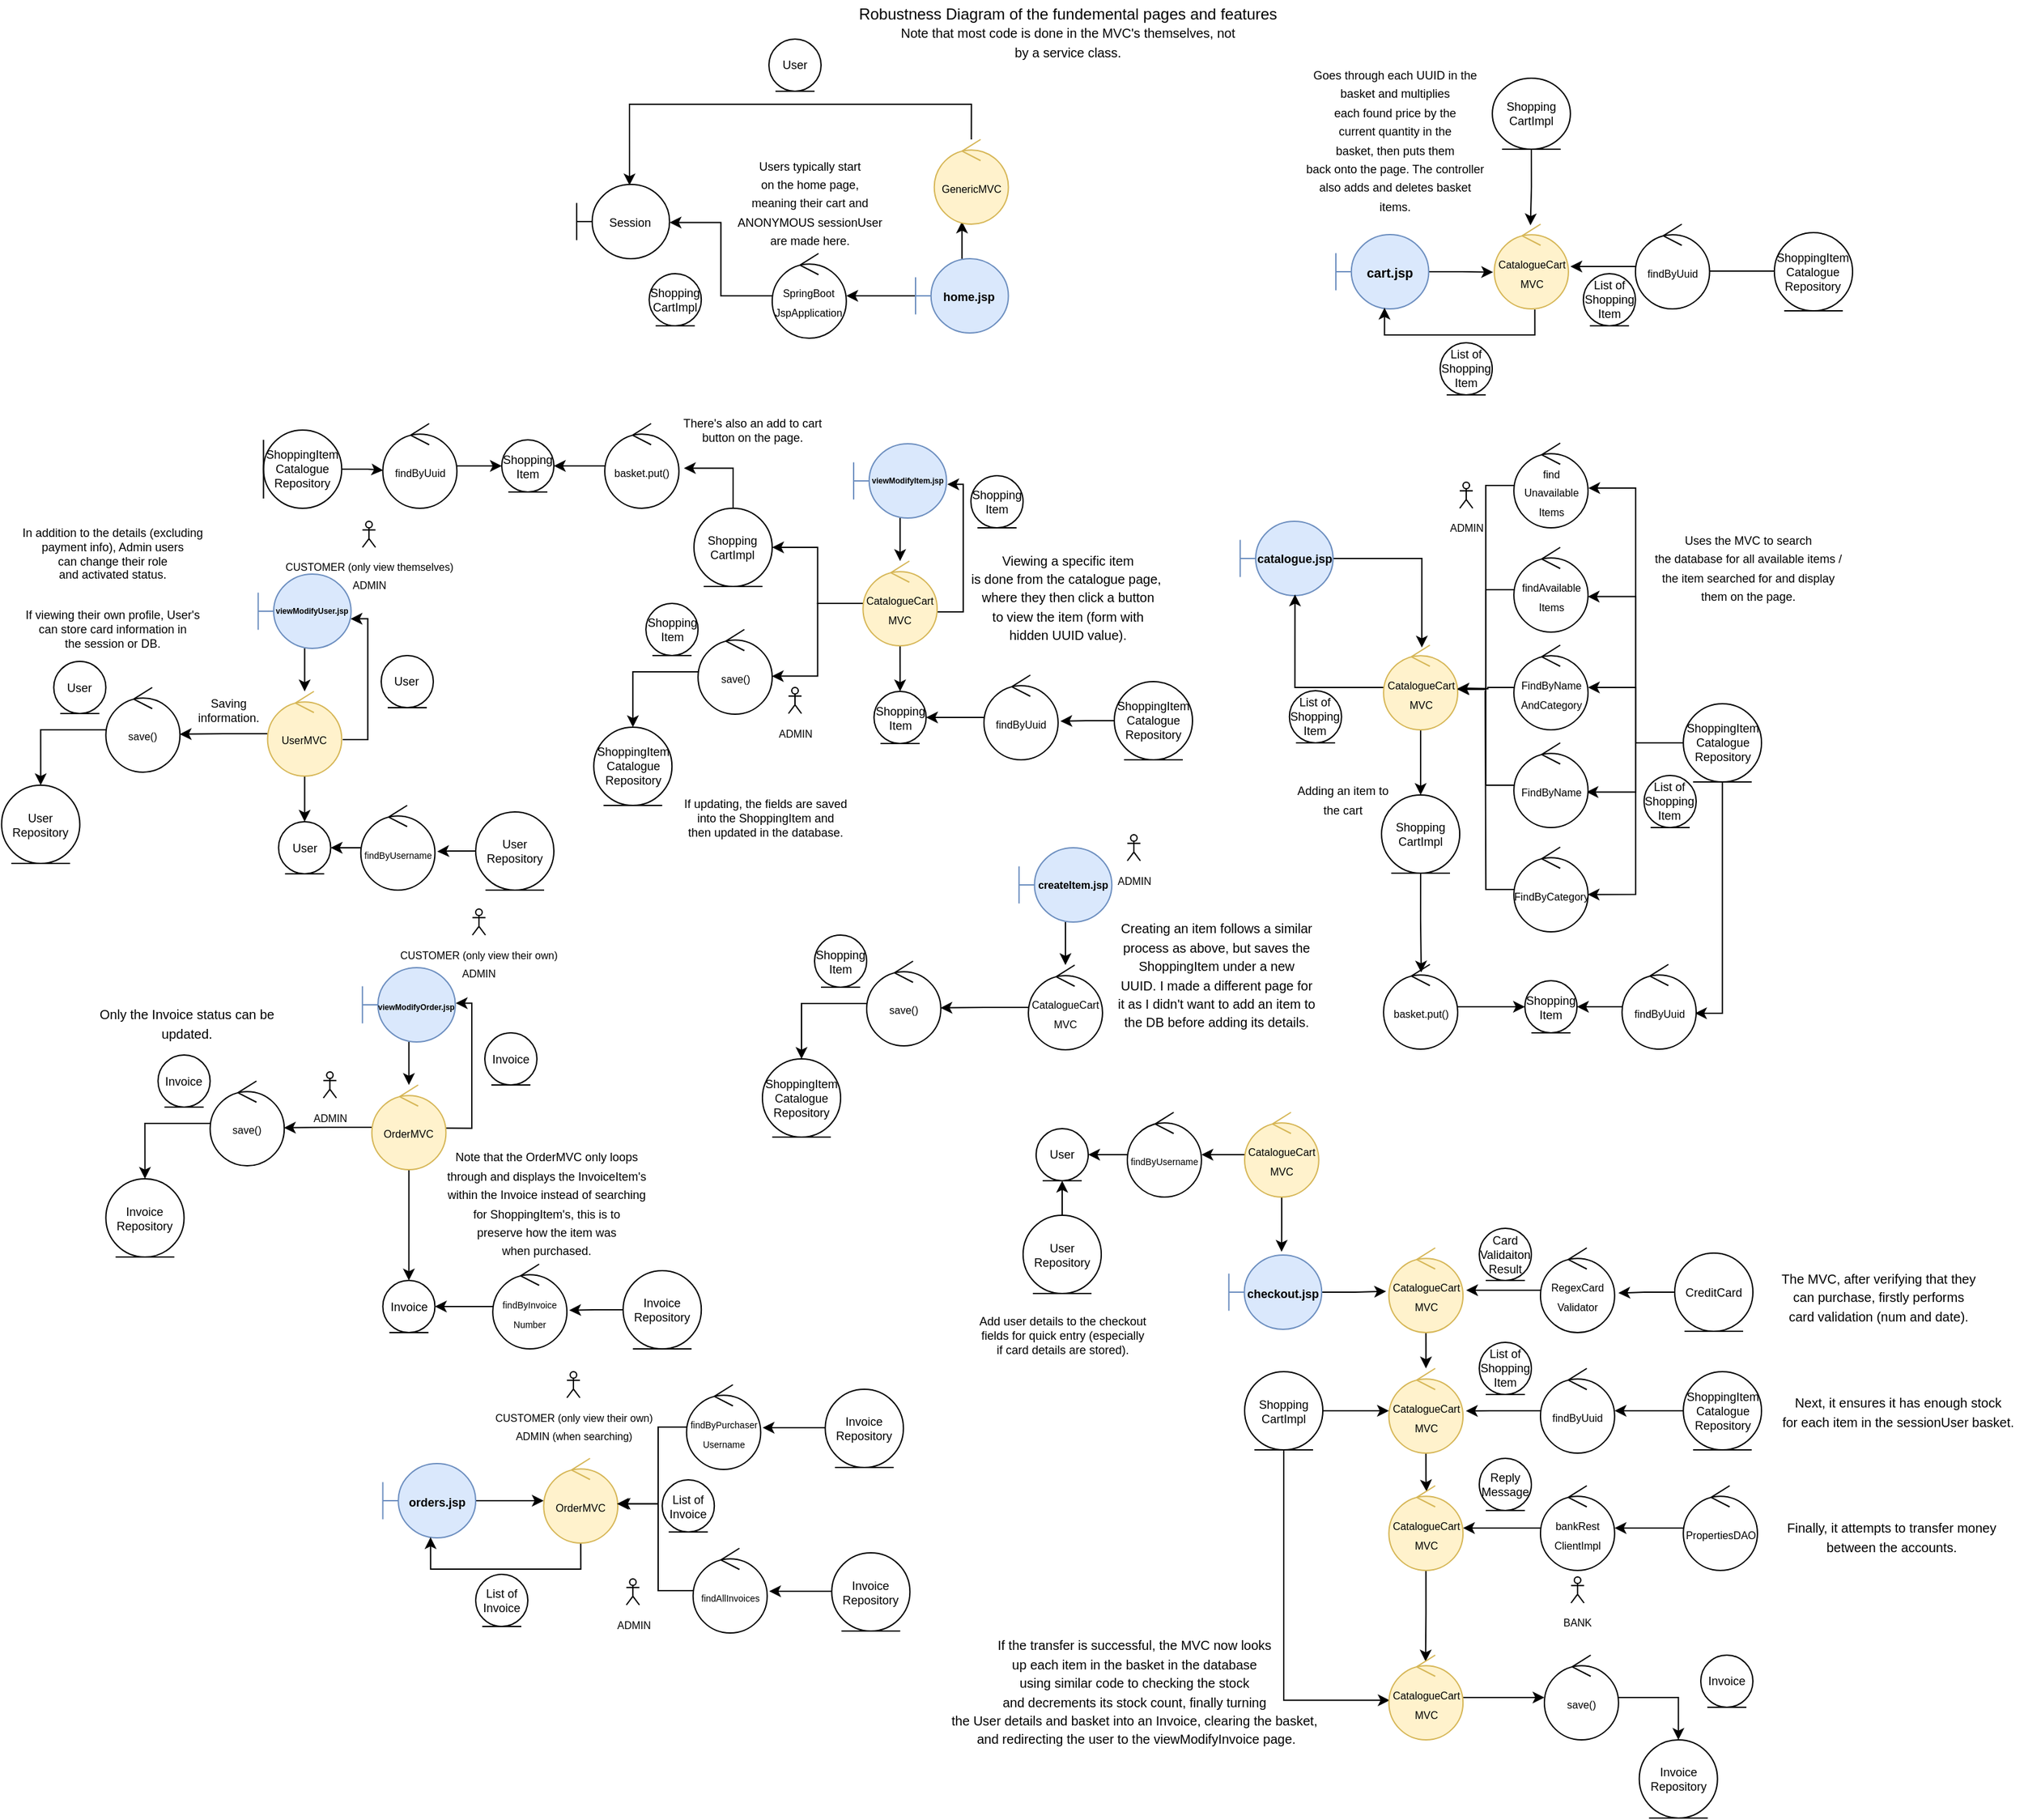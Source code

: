 <mxfile version="15.4.0" type="device"><diagram id="Iy7u1gVQHLCY5UkchlEy" name="Page-1"><mxGraphModel dx="1692" dy="506" grid="1" gridSize="10" guides="1" tooltips="1" connect="1" arrows="1" fold="1" page="1" pageScale="1" pageWidth="827" pageHeight="1169" math="0" shadow="0"><root><mxCell id="0"/><mxCell id="1" parent="0"/><mxCell id="i6DFHDkoEIplllMA1joL-17" style="edgeStyle=orthogonalEdgeStyle;rounded=0;orthogonalLoop=1;jettySize=auto;html=1;" edge="1" parent="1" source="i6DFHDkoEIplllMA1joL-1" target="i6DFHDkoEIplllMA1joL-2"><mxGeometry relative="1" as="geometry"/></mxCell><mxCell id="i6DFHDkoEIplllMA1joL-250" style="edgeStyle=orthogonalEdgeStyle;rounded=0;orthogonalLoop=1;jettySize=auto;html=1;entryX=0.374;entryY=0.969;entryDx=0;entryDy=0;entryPerimeter=0;endArrow=classic;endFill=1;" edge="1" parent="1" source="i6DFHDkoEIplllMA1joL-1" target="i6DFHDkoEIplllMA1joL-248"><mxGeometry relative="1" as="geometry"/></mxCell><mxCell id="i6DFHDkoEIplllMA1joL-1" value="&lt;font style=&quot;font-size: 9px&quot;&gt;home.jsp&lt;/font&gt;" style="shape=umlBoundary;whiteSpace=wrap;html=1;fillColor=#dae8fc;strokeColor=#6c8ebf;fontStyle=1" vertex="1" parent="1"><mxGeometry x="-122.51" y="208.5" width="71.25" height="57" as="geometry"/></mxCell><mxCell id="i6DFHDkoEIplllMA1joL-21" style="edgeStyle=orthogonalEdgeStyle;rounded=0;orthogonalLoop=1;jettySize=auto;html=1;entryX=1.001;entryY=0.513;entryDx=0;entryDy=0;entryPerimeter=0;" edge="1" parent="1" source="i6DFHDkoEIplllMA1joL-2" target="i6DFHDkoEIplllMA1joL-15"><mxGeometry relative="1" as="geometry"/></mxCell><mxCell id="i6DFHDkoEIplllMA1joL-2" value="&lt;font style=&quot;font-size: 8px&quot;&gt;SpringBoot&lt;br&gt;JspApplication&lt;br&gt;&lt;/font&gt;" style="ellipse;shape=umlControl;whiteSpace=wrap;html=1;" vertex="1" parent="1"><mxGeometry x="-232.51" y="204.5" width="56.88" height="65" as="geometry"/></mxCell><mxCell id="i6DFHDkoEIplllMA1joL-45" style="edgeStyle=orthogonalEdgeStyle;rounded=0;orthogonalLoop=1;jettySize=auto;html=1;entryX=0.996;entryY=0.581;entryDx=0;entryDy=0;entryPerimeter=0;endArrow=classic;endFill=1;" edge="1" parent="1" source="i6DFHDkoEIplllMA1joL-3" target="i6DFHDkoEIplllMA1joL-27"><mxGeometry relative="1" as="geometry"/></mxCell><mxCell id="i6DFHDkoEIplllMA1joL-46" style="edgeStyle=orthogonalEdgeStyle;rounded=0;orthogonalLoop=1;jettySize=auto;html=1;endArrow=classic;endFill=1;" edge="1" parent="1" source="i6DFHDkoEIplllMA1joL-3" target="i6DFHDkoEIplllMA1joL-33"><mxGeometry relative="1" as="geometry"/></mxCell><mxCell id="i6DFHDkoEIplllMA1joL-47" style="edgeStyle=orthogonalEdgeStyle;rounded=0;orthogonalLoop=1;jettySize=auto;html=1;entryX=0.98;entryY=0.58;entryDx=0;entryDy=0;entryPerimeter=0;endArrow=classic;endFill=1;" edge="1" parent="1" source="i6DFHDkoEIplllMA1joL-3" target="i6DFHDkoEIplllMA1joL-34"><mxGeometry relative="1" as="geometry"/></mxCell><mxCell id="i6DFHDkoEIplllMA1joL-48" style="edgeStyle=orthogonalEdgeStyle;rounded=0;orthogonalLoop=1;jettySize=auto;html=1;entryX=0.996;entryY=0.559;entryDx=0;entryDy=0;entryPerimeter=0;endArrow=classic;endFill=1;" edge="1" parent="1" source="i6DFHDkoEIplllMA1joL-3" target="i6DFHDkoEIplllMA1joL-35"><mxGeometry relative="1" as="geometry"/></mxCell><mxCell id="i6DFHDkoEIplllMA1joL-50" style="edgeStyle=orthogonalEdgeStyle;rounded=0;orthogonalLoop=1;jettySize=auto;html=1;entryX=0.985;entryY=0.577;entryDx=0;entryDy=0;entryPerimeter=0;endArrow=classic;endFill=1;" edge="1" parent="1" source="i6DFHDkoEIplllMA1joL-3" target="i6DFHDkoEIplllMA1joL-49"><mxGeometry relative="1" as="geometry"/></mxCell><mxCell id="i6DFHDkoEIplllMA1joL-67" style="edgeStyle=orthogonalEdgeStyle;rounded=0;orthogonalLoop=1;jettySize=auto;html=1;entryX=1.004;entryY=0.531;entryDx=0;entryDy=0;entryPerimeter=0;endArrow=classic;endFill=1;" edge="1" parent="1" source="i6DFHDkoEIplllMA1joL-3" target="i6DFHDkoEIplllMA1joL-65"><mxGeometry relative="1" as="geometry"/></mxCell><mxCell id="i6DFHDkoEIplllMA1joL-3" value="ShoppingItem&lt;br&gt;Catalogue&lt;br&gt;Repository" style="ellipse;shape=umlEntity;whiteSpace=wrap;html=1;fontSize=9;" vertex="1" parent="1"><mxGeometry x="466.6" y="550" width="60" height="60" as="geometry"/></mxCell><mxCell id="i6DFHDkoEIplllMA1joL-5" value="&lt;font style=&quot;font-size: 8px&quot;&gt;ADMIN&lt;/font&gt;" style="shape=umlActor;verticalLabelPosition=bottom;verticalAlign=top;html=1;outlineConnect=0;" vertex="1" parent="1"><mxGeometry x="295.04" y="380" width="10" height="20" as="geometry"/></mxCell><mxCell id="i6DFHDkoEIplllMA1joL-25" style="edgeStyle=orthogonalEdgeStyle;rounded=0;orthogonalLoop=1;jettySize=auto;html=1;entryX=0.516;entryY=0.028;entryDx=0;entryDy=0;entryPerimeter=0;" edge="1" parent="1" source="i6DFHDkoEIplllMA1joL-6" target="i6DFHDkoEIplllMA1joL-24"><mxGeometry relative="1" as="geometry"/></mxCell><mxCell id="i6DFHDkoEIplllMA1joL-6" value="&lt;font style=&quot;font-size: 9px;&quot;&gt;catalogue.jsp&lt;/font&gt;" style="shape=umlBoundary;whiteSpace=wrap;html=1;fillColor=#dae8fc;strokeColor=#6c8ebf;fontStyle=1;fontSize=9;" vertex="1" parent="1"><mxGeometry x="126.6" y="410" width="71.25" height="57" as="geometry"/></mxCell><mxCell id="i6DFHDkoEIplllMA1joL-112" style="edgeStyle=orthogonalEdgeStyle;rounded=0;orthogonalLoop=1;jettySize=auto;html=1;entryX=-0.016;entryY=0.567;entryDx=0;entryDy=0;entryPerimeter=0;endArrow=classic;endFill=1;" edge="1" parent="1" source="i6DFHDkoEIplllMA1joL-8" target="i6DFHDkoEIplllMA1joL-109"><mxGeometry relative="1" as="geometry"/></mxCell><mxCell id="i6DFHDkoEIplllMA1joL-8" value="&lt;font size=&quot;1&quot;&gt;cart.jsp&lt;/font&gt;" style="shape=umlBoundary;whiteSpace=wrap;html=1;fillColor=#dae8fc;strokeColor=#6c8ebf;fontStyle=1" vertex="1" parent="1"><mxGeometry x="200" y="190" width="71.25" height="57" as="geometry"/></mxCell><mxCell id="i6DFHDkoEIplllMA1joL-255" style="edgeStyle=orthogonalEdgeStyle;rounded=0;orthogonalLoop=1;jettySize=auto;html=1;entryX=-0.038;entryY=0.513;entryDx=0;entryDy=0;entryPerimeter=0;endArrow=classic;endFill=1;" edge="1" parent="1" source="i6DFHDkoEIplllMA1joL-9" target="i6DFHDkoEIplllMA1joL-254"><mxGeometry relative="1" as="geometry"/></mxCell><mxCell id="i6DFHDkoEIplllMA1joL-9" value="&lt;font style=&quot;font-size: 9px&quot;&gt;checkout.jsp&lt;/font&gt;" style="shape=umlBoundary;whiteSpace=wrap;html=1;fillColor=#dae8fc;strokeColor=#6c8ebf;fontStyle=1" vertex="1" parent="1"><mxGeometry x="117.88" y="973" width="71.25" height="57" as="geometry"/></mxCell><mxCell id="i6DFHDkoEIplllMA1joL-331" style="edgeStyle=orthogonalEdgeStyle;rounded=0;orthogonalLoop=1;jettySize=auto;html=1;endArrow=classic;endFill=1;" edge="1" parent="1" source="i6DFHDkoEIplllMA1joL-14" target="i6DFHDkoEIplllMA1joL-324"><mxGeometry relative="1" as="geometry"/></mxCell><mxCell id="i6DFHDkoEIplllMA1joL-14" value="&lt;font style=&quot;font-size: 9px&quot;&gt;orders.jsp&lt;/font&gt;" style="shape=umlBoundary;whiteSpace=wrap;html=1;fillColor=#dae8fc;strokeColor=#6c8ebf;fontStyle=1" vertex="1" parent="1"><mxGeometry x="-531.26" y="1133" width="71.25" height="57" as="geometry"/></mxCell><mxCell id="i6DFHDkoEIplllMA1joL-15" value="&lt;font style=&quot;font-size: 9px&quot;&gt;Session&lt;/font&gt;" style="shape=umlBoundary;whiteSpace=wrap;html=1;" vertex="1" parent="1"><mxGeometry x="-382.51" y="151.5" width="71.25" height="57" as="geometry"/></mxCell><mxCell id="i6DFHDkoEIplllMA1joL-20" value="&lt;font style=&quot;font-size: 9px&quot;&gt;Users typically start&lt;br&gt;on the home page,&lt;br&gt;meaning their cart and&lt;br&gt;ANONYMOUS sessionUser&lt;br&gt;are made here.&lt;br&gt;&lt;/font&gt;" style="text;html=1;align=center;verticalAlign=middle;resizable=0;points=[];autosize=1;strokeColor=none;fillColor=none;" vertex="1" parent="1"><mxGeometry x="-269.07" y="124.5" width="130" height="80" as="geometry"/></mxCell><mxCell id="i6DFHDkoEIplllMA1joL-60" style="edgeStyle=orthogonalEdgeStyle;rounded=0;orthogonalLoop=1;jettySize=auto;html=1;entryX=0.5;entryY=0;entryDx=0;entryDy=0;endArrow=classic;endFill=1;" edge="1" parent="1" source="i6DFHDkoEIplllMA1joL-24" target="i6DFHDkoEIplllMA1joL-59"><mxGeometry relative="1" as="geometry"/></mxCell><mxCell id="i6DFHDkoEIplllMA1joL-358" style="edgeStyle=orthogonalEdgeStyle;rounded=0;orthogonalLoop=1;jettySize=auto;html=1;entryX=0.59;entryY=0.985;entryDx=0;entryDy=0;entryPerimeter=0;fontSize=8;endArrow=classic;endFill=1;" edge="1" parent="1" source="i6DFHDkoEIplllMA1joL-24" target="i6DFHDkoEIplllMA1joL-6"><mxGeometry relative="1" as="geometry"/></mxCell><mxCell id="i6DFHDkoEIplllMA1joL-24" value="&lt;font style=&quot;font-size: 8px&quot;&gt;CatalogueCart&lt;br&gt;MVC&lt;br&gt;&lt;/font&gt;" style="ellipse;shape=umlControl;whiteSpace=wrap;html=1;fillColor=#fff2cc;strokeColor=#d6b656;" vertex="1" parent="1"><mxGeometry x="236.6" y="505" width="56.88" height="65" as="geometry"/></mxCell><mxCell id="i6DFHDkoEIplllMA1joL-40" style="edgeStyle=orthogonalEdgeStyle;rounded=0;orthogonalLoop=1;jettySize=auto;html=1;entryX=0.997;entryY=0.513;entryDx=0;entryDy=0;entryPerimeter=0;" edge="1" parent="1" source="i6DFHDkoEIplllMA1joL-27" target="i6DFHDkoEIplllMA1joL-24"><mxGeometry relative="1" as="geometry"><mxPoint x="296.6" y="520" as="targetPoint"/></mxGeometry></mxCell><mxCell id="i6DFHDkoEIplllMA1joL-27" value="&lt;font style=&quot;font-size: 8px&quot;&gt;findAvailable&lt;br&gt;Items&lt;br&gt;&lt;/font&gt;" style="ellipse;shape=umlControl;whiteSpace=wrap;html=1;" vertex="1" parent="1"><mxGeometry x="336.6" y="430" width="56.88" height="65" as="geometry"/></mxCell><mxCell id="i6DFHDkoEIplllMA1joL-32" value="&lt;font style=&quot;font-size: 9px&quot;&gt;Uses the MVC to search&lt;br&gt;the database for all available items /&lt;br&gt;the item searched for and display&lt;br&gt;them on the page.&lt;/font&gt;" style="text;html=1;align=center;verticalAlign=middle;resizable=0;points=[];autosize=1;strokeColor=none;fillColor=none;" vertex="1" parent="1"><mxGeometry x="436.48" y="410" width="160" height="70" as="geometry"/></mxCell><mxCell id="i6DFHDkoEIplllMA1joL-41" style="edgeStyle=orthogonalEdgeStyle;rounded=0;orthogonalLoop=1;jettySize=auto;html=1;endArrow=none;endFill=0;" edge="1" parent="1" source="i6DFHDkoEIplllMA1joL-33"><mxGeometry relative="1" as="geometry"><mxPoint x="296.6" y="538" as="targetPoint"/></mxGeometry></mxCell><mxCell id="i6DFHDkoEIplllMA1joL-33" value="&lt;font style=&quot;font-size: 8px&quot;&gt;FindByName&lt;br&gt;AndCategory&lt;br&gt;&lt;/font&gt;" style="ellipse;shape=umlControl;whiteSpace=wrap;html=1;" vertex="1" parent="1"><mxGeometry x="336.6" y="505" width="56.88" height="65" as="geometry"/></mxCell><mxCell id="i6DFHDkoEIplllMA1joL-42" style="edgeStyle=orthogonalEdgeStyle;rounded=0;orthogonalLoop=1;jettySize=auto;html=1;entryX=1.003;entryY=0.522;entryDx=0;entryDy=0;entryPerimeter=0;endArrow=none;endFill=0;" edge="1" parent="1" source="i6DFHDkoEIplllMA1joL-34" target="i6DFHDkoEIplllMA1joL-24"><mxGeometry relative="1" as="geometry"/></mxCell><mxCell id="i6DFHDkoEIplllMA1joL-34" value="&lt;font style=&quot;font-size: 8px&quot;&gt;FindByName&lt;br&gt;&lt;/font&gt;" style="ellipse;shape=umlControl;whiteSpace=wrap;html=1;" vertex="1" parent="1"><mxGeometry x="336.6" y="580" width="56.88" height="65" as="geometry"/></mxCell><mxCell id="i6DFHDkoEIplllMA1joL-43" style="edgeStyle=orthogonalEdgeStyle;rounded=0;orthogonalLoop=1;jettySize=auto;html=1;endArrow=none;endFill=0;" edge="1" parent="1" source="i6DFHDkoEIplllMA1joL-35"><mxGeometry relative="1" as="geometry"><mxPoint x="314.6" y="540" as="targetPoint"/></mxGeometry></mxCell><mxCell id="i6DFHDkoEIplllMA1joL-35" value="&lt;font style=&quot;font-size: 8px&quot;&gt;FindByCategory&lt;br&gt;&lt;/font&gt;" style="ellipse;shape=umlControl;whiteSpace=wrap;html=1;" vertex="1" parent="1"><mxGeometry x="336.6" y="660" width="56.88" height="65" as="geometry"/></mxCell><mxCell id="i6DFHDkoEIplllMA1joL-44" value="List of&lt;br&gt;Shopping&lt;br&gt;Item" style="ellipse;shape=umlEntity;whiteSpace=wrap;html=1;fontSize=9;" vertex="1" parent="1"><mxGeometry x="436.48" y="605" width="40" height="40" as="geometry"/></mxCell><mxCell id="i6DFHDkoEIplllMA1joL-58" style="edgeStyle=orthogonalEdgeStyle;rounded=0;orthogonalLoop=1;jettySize=auto;html=1;entryX=1;entryY=0.5;entryDx=0;entryDy=0;endArrow=classic;endFill=1;" edge="1" parent="1" source="i6DFHDkoEIplllMA1joL-49" target="i6DFHDkoEIplllMA1joL-56"><mxGeometry relative="1" as="geometry"/></mxCell><mxCell id="i6DFHDkoEIplllMA1joL-49" value="&lt;font style=&quot;font-size: 8px&quot;&gt;findByUuid&lt;br&gt;&lt;/font&gt;" style="ellipse;shape=umlControl;whiteSpace=wrap;html=1;" vertex="1" parent="1"><mxGeometry x="419.6" y="750" width="56.88" height="65" as="geometry"/></mxCell><mxCell id="i6DFHDkoEIplllMA1joL-71" style="edgeStyle=orthogonalEdgeStyle;rounded=0;orthogonalLoop=1;jettySize=auto;html=1;endArrow=classic;endFill=1;" edge="1" parent="1" source="i6DFHDkoEIplllMA1joL-51" target="i6DFHDkoEIplllMA1joL-70"><mxGeometry relative="1" as="geometry"><mxPoint x="-135.37" y="440.5" as="targetPoint"/></mxGeometry></mxCell><mxCell id="i6DFHDkoEIplllMA1joL-51" value="&lt;font style=&quot;font-size: 6px;&quot;&gt;viewModifyItem.jsp&lt;/font&gt;" style="shape=umlBoundary;whiteSpace=wrap;html=1;fillColor=#dae8fc;strokeColor=#6c8ebf;fontStyle=1;fontSize=6;" vertex="1" parent="1"><mxGeometry x="-170" y="350.5" width="71.25" height="57" as="geometry"/></mxCell><mxCell id="i6DFHDkoEIplllMA1joL-54" value="&lt;font style=&quot;font-size: 10px&quot;&gt;Viewing a specific item&lt;br&gt;is done from the&amp;nbsp;catalogue page,&amp;nbsp;&lt;br&gt;where they then click a button&lt;br&gt;to view the item (form with&lt;br&gt;hidden UUID value).&lt;br&gt;&lt;/font&gt;" style="text;html=1;align=center;verticalAlign=middle;resizable=0;points=[];autosize=1;strokeColor=none;fillColor=none;" vertex="1" parent="1"><mxGeometry x="-85.63" y="427.5" width="160" height="80" as="geometry"/></mxCell><mxCell id="i6DFHDkoEIplllMA1joL-56" value="Shopping&lt;br&gt;Item" style="ellipse;shape=umlEntity;whiteSpace=wrap;html=1;fontSize=9;" vertex="1" parent="1"><mxGeometry x="345.04" y="762.5" width="40" height="40" as="geometry"/></mxCell><mxCell id="i6DFHDkoEIplllMA1joL-61" style="edgeStyle=orthogonalEdgeStyle;rounded=0;orthogonalLoop=1;jettySize=auto;html=1;entryX=0.508;entryY=0.095;entryDx=0;entryDy=0;endArrow=classic;endFill=1;exitX=0.5;exitY=1;exitDx=0;exitDy=0;entryPerimeter=0;" edge="1" parent="1" source="i6DFHDkoEIplllMA1joL-59" target="i6DFHDkoEIplllMA1joL-62"><mxGeometry relative="1" as="geometry"/></mxCell><mxCell id="i6DFHDkoEIplllMA1joL-59" value="Shopping&lt;br&gt;CartImpl" style="ellipse;shape=umlEntity;whiteSpace=wrap;html=1;fontSize=9;" vertex="1" parent="1"><mxGeometry x="235.04" y="620" width="60" height="60" as="geometry"/></mxCell><mxCell id="i6DFHDkoEIplllMA1joL-63" style="edgeStyle=orthogonalEdgeStyle;rounded=0;orthogonalLoop=1;jettySize=auto;html=1;entryX=0;entryY=0.5;entryDx=0;entryDy=0;endArrow=classic;endFill=1;" edge="1" parent="1" source="i6DFHDkoEIplllMA1joL-62" target="i6DFHDkoEIplllMA1joL-56"><mxGeometry relative="1" as="geometry"/></mxCell><mxCell id="i6DFHDkoEIplllMA1joL-62" value="&lt;font style=&quot;font-size: 8px&quot;&gt;basket.put()&lt;br&gt;&lt;/font&gt;" style="ellipse;shape=umlControl;whiteSpace=wrap;html=1;" vertex="1" parent="1"><mxGeometry x="236.6" y="750" width="56.88" height="65" as="geometry"/></mxCell><mxCell id="i6DFHDkoEIplllMA1joL-66" style="edgeStyle=orthogonalEdgeStyle;rounded=0;orthogonalLoop=1;jettySize=auto;html=1;entryX=0.994;entryY=0.522;entryDx=0;entryDy=0;entryPerimeter=0;endArrow=classic;endFill=1;" edge="1" parent="1" source="i6DFHDkoEIplllMA1joL-65" target="i6DFHDkoEIplllMA1joL-24"><mxGeometry relative="1" as="geometry"/></mxCell><mxCell id="i6DFHDkoEIplllMA1joL-65" value="&lt;font style=&quot;font-size: 8px&quot;&gt;find&lt;br&gt;Unavailable&lt;br&gt;Items&lt;br&gt;&lt;/font&gt;" style="ellipse;shape=umlControl;whiteSpace=wrap;html=1;" vertex="1" parent="1"><mxGeometry x="336.6" y="350" width="56.88" height="65" as="geometry"/></mxCell><mxCell id="i6DFHDkoEIplllMA1joL-75" style="edgeStyle=orthogonalEdgeStyle;rounded=0;orthogonalLoop=1;jettySize=auto;html=1;endArrow=classic;endFill=1;" edge="1" parent="1" source="i6DFHDkoEIplllMA1joL-70" target="i6DFHDkoEIplllMA1joL-73"><mxGeometry relative="1" as="geometry"/></mxCell><mxCell id="i6DFHDkoEIplllMA1joL-87" style="edgeStyle=orthogonalEdgeStyle;rounded=0;orthogonalLoop=1;jettySize=auto;html=1;endArrow=classic;endFill=1;entryX=0.996;entryY=0.551;entryDx=0;entryDy=0;entryPerimeter=0;" edge="1" parent="1" source="i6DFHDkoEIplllMA1joL-70" target="i6DFHDkoEIplllMA1joL-89"><mxGeometry relative="1" as="geometry"><mxPoint x="-240" y="473" as="targetPoint"/></mxGeometry></mxCell><mxCell id="i6DFHDkoEIplllMA1joL-223" style="edgeStyle=orthogonalEdgeStyle;rounded=0;orthogonalLoop=1;jettySize=auto;html=1;entryX=1;entryY=0.5;entryDx=0;entryDy=0;endArrow=classic;endFill=1;" edge="1" parent="1" source="i6DFHDkoEIplllMA1joL-70" target="i6DFHDkoEIplllMA1joL-214"><mxGeometry relative="1" as="geometry"/></mxCell><mxCell id="i6DFHDkoEIplllMA1joL-370" style="edgeStyle=orthogonalEdgeStyle;rounded=0;orthogonalLoop=1;jettySize=auto;html=1;entryX=1.009;entryY=0.545;entryDx=0;entryDy=0;entryPerimeter=0;fontSize=9;endArrow=classic;endFill=1;exitX=0.99;exitY=0.6;exitDx=0;exitDy=0;exitPerimeter=0;" edge="1" parent="1" source="i6DFHDkoEIplllMA1joL-70" target="i6DFHDkoEIplllMA1joL-51"><mxGeometry relative="1" as="geometry"/></mxCell><mxCell id="i6DFHDkoEIplllMA1joL-70" value="&lt;font style=&quot;font-size: 8px&quot;&gt;CatalogueCart&lt;br&gt;MVC&lt;br&gt;&lt;/font&gt;" style="ellipse;shape=umlControl;whiteSpace=wrap;html=1;fillColor=#fff2cc;strokeColor=#d6b656;" vertex="1" parent="1"><mxGeometry x="-162.81" y="440.5" width="56.88" height="65" as="geometry"/></mxCell><mxCell id="i6DFHDkoEIplllMA1joL-76" style="edgeStyle=orthogonalEdgeStyle;rounded=0;orthogonalLoop=1;jettySize=auto;html=1;entryX=1;entryY=0.5;entryDx=0;entryDy=0;endArrow=classic;endFill=1;" edge="1" parent="1" source="i6DFHDkoEIplllMA1joL-72" target="i6DFHDkoEIplllMA1joL-73"><mxGeometry relative="1" as="geometry"/></mxCell><mxCell id="i6DFHDkoEIplllMA1joL-72" value="&lt;font style=&quot;font-size: 8px&quot;&gt;findByUuid&lt;br&gt;&lt;/font&gt;" style="ellipse;shape=umlControl;whiteSpace=wrap;html=1;" vertex="1" parent="1"><mxGeometry x="-70" y="528" width="56.88" height="65" as="geometry"/></mxCell><mxCell id="i6DFHDkoEIplllMA1joL-73" value="Shopping&lt;br&gt;Item" style="ellipse;shape=umlEntity;whiteSpace=wrap;html=1;fontSize=9;" vertex="1" parent="1"><mxGeometry x="-154.38" y="540.5" width="40" height="40" as="geometry"/></mxCell><mxCell id="i6DFHDkoEIplllMA1joL-77" style="edgeStyle=orthogonalEdgeStyle;rounded=0;orthogonalLoop=1;jettySize=auto;html=1;entryX=1.031;entryY=0.544;entryDx=0;entryDy=0;entryPerimeter=0;endArrow=classic;endFill=1;" edge="1" parent="1" source="i6DFHDkoEIplllMA1joL-74" target="i6DFHDkoEIplllMA1joL-72"><mxGeometry relative="1" as="geometry"/></mxCell><mxCell id="i6DFHDkoEIplllMA1joL-74" value="ShoppingItem&lt;br&gt;Catalogue&lt;br&gt;Repository" style="ellipse;shape=umlEntity;whiteSpace=wrap;html=1;fontSize=9;" vertex="1" parent="1"><mxGeometry x="30" y="533" width="60" height="60" as="geometry"/></mxCell><mxCell id="i6DFHDkoEIplllMA1joL-88" value="&lt;font style=&quot;font-size: 8px&quot;&gt;ADMIN&lt;/font&gt;" style="shape=umlActor;verticalLabelPosition=bottom;verticalAlign=top;html=1;outlineConnect=0;" vertex="1" parent="1"><mxGeometry x="-220" y="537.5" width="10" height="20" as="geometry"/></mxCell><mxCell id="i6DFHDkoEIplllMA1joL-93" style="edgeStyle=orthogonalEdgeStyle;rounded=0;orthogonalLoop=1;jettySize=auto;html=1;entryX=0.5;entryY=0;entryDx=0;entryDy=0;endArrow=classic;endFill=1;" edge="1" parent="1" source="i6DFHDkoEIplllMA1joL-89" target="i6DFHDkoEIplllMA1joL-92"><mxGeometry relative="1" as="geometry"/></mxCell><mxCell id="i6DFHDkoEIplllMA1joL-89" value="&lt;font style=&quot;font-size: 8px&quot;&gt;save()&lt;br&gt;&lt;/font&gt;" style="ellipse;shape=umlControl;whiteSpace=wrap;html=1;" vertex="1" parent="1"><mxGeometry x="-289.39" y="493" width="56.88" height="65" as="geometry"/></mxCell><mxCell id="i6DFHDkoEIplllMA1joL-90" value="Shopping&lt;br&gt;Item" style="ellipse;shape=umlEntity;whiteSpace=wrap;html=1;fontSize=9;" vertex="1" parent="1"><mxGeometry x="-329.39" y="473" width="40" height="40" as="geometry"/></mxCell><mxCell id="i6DFHDkoEIplllMA1joL-92" value="ShoppingItem&lt;br&gt;Catalogue&lt;br&gt;Repository" style="ellipse;shape=umlEntity;whiteSpace=wrap;html=1;fontSize=9;" vertex="1" parent="1"><mxGeometry x="-369.39" y="568" width="60" height="60" as="geometry"/></mxCell><mxCell id="i6DFHDkoEIplllMA1joL-94" value="&lt;font style=&quot;font-size: 9px;&quot;&gt;If updating, the fields are saved&lt;br style=&quot;font-size: 9px;&quot;&gt;into the ShoppingItem and&lt;br style=&quot;font-size: 9px;&quot;&gt;then updated in the database.&lt;br style=&quot;font-size: 9px;&quot;&gt;&lt;/font&gt;" style="text;html=1;align=center;verticalAlign=middle;resizable=0;points=[];autosize=1;strokeColor=none;fillColor=none;fontSize=9;" vertex="1" parent="1"><mxGeometry x="-307.81" y="617.5" width="140" height="40" as="geometry"/></mxCell><mxCell id="i6DFHDkoEIplllMA1joL-95" style="edgeStyle=orthogonalEdgeStyle;rounded=0;orthogonalLoop=1;jettySize=auto;html=1;endArrow=classic;endFill=1;" edge="1" parent="1" source="i6DFHDkoEIplllMA1joL-96" target="i6DFHDkoEIplllMA1joL-99"><mxGeometry relative="1" as="geometry"><mxPoint x="-8.49" y="750.5" as="targetPoint"/></mxGeometry></mxCell><mxCell id="i6DFHDkoEIplllMA1joL-96" value="&lt;font style=&quot;font-size: 8px;&quot;&gt;createItem.jsp&lt;/font&gt;" style="shape=umlBoundary;whiteSpace=wrap;html=1;fillColor=#dae8fc;strokeColor=#6c8ebf;fontStyle=1;fontSize=8;" vertex="1" parent="1"><mxGeometry x="-43.12" y="660.5" width="71.25" height="57" as="geometry"/></mxCell><mxCell id="i6DFHDkoEIplllMA1joL-98" style="edgeStyle=orthogonalEdgeStyle;rounded=0;orthogonalLoop=1;jettySize=auto;html=1;endArrow=classic;endFill=1;entryX=0.996;entryY=0.551;entryDx=0;entryDy=0;entryPerimeter=0;" edge="1" parent="1" source="i6DFHDkoEIplllMA1joL-99" target="i6DFHDkoEIplllMA1joL-103"><mxGeometry relative="1" as="geometry"><mxPoint x="-113.12" y="783" as="targetPoint"/></mxGeometry></mxCell><mxCell id="i6DFHDkoEIplllMA1joL-99" value="&lt;font style=&quot;font-size: 8px&quot;&gt;CatalogueCart&lt;br&gt;MVC&lt;br&gt;&lt;/font&gt;" style="ellipse;shape=umlControl;whiteSpace=wrap;html=1;" vertex="1" parent="1"><mxGeometry x="-35.93" y="750.5" width="56.88" height="65" as="geometry"/></mxCell><mxCell id="i6DFHDkoEIplllMA1joL-101" value="&lt;font style=&quot;font-size: 8px&quot;&gt;ADMIN&lt;/font&gt;" style="shape=umlActor;verticalLabelPosition=bottom;verticalAlign=top;html=1;outlineConnect=0;" vertex="1" parent="1"><mxGeometry x="40.0" y="650.5" width="10" height="20" as="geometry"/></mxCell><mxCell id="i6DFHDkoEIplllMA1joL-102" style="edgeStyle=orthogonalEdgeStyle;rounded=0;orthogonalLoop=1;jettySize=auto;html=1;entryX=0.5;entryY=0;entryDx=0;entryDy=0;endArrow=classic;endFill=1;" edge="1" parent="1" source="i6DFHDkoEIplllMA1joL-103" target="i6DFHDkoEIplllMA1joL-105"><mxGeometry relative="1" as="geometry"/></mxCell><mxCell id="i6DFHDkoEIplllMA1joL-103" value="&lt;font style=&quot;font-size: 8px&quot;&gt;save()&lt;br&gt;&lt;/font&gt;" style="ellipse;shape=umlControl;whiteSpace=wrap;html=1;" vertex="1" parent="1"><mxGeometry x="-160" y="747.5" width="56.88" height="65" as="geometry"/></mxCell><mxCell id="i6DFHDkoEIplllMA1joL-104" value="Shopping&lt;br&gt;Item" style="ellipse;shape=umlEntity;whiteSpace=wrap;html=1;fontSize=9;" vertex="1" parent="1"><mxGeometry x="-200" y="727.5" width="40" height="40" as="geometry"/></mxCell><mxCell id="i6DFHDkoEIplllMA1joL-105" value="ShoppingItem&lt;br&gt;Catalogue&lt;br&gt;Repository" style="ellipse;shape=umlEntity;whiteSpace=wrap;html=1;fontSize=9;" vertex="1" parent="1"><mxGeometry x="-240" y="822.5" width="60" height="60" as="geometry"/></mxCell><mxCell id="i6DFHDkoEIplllMA1joL-107" value="&lt;font style=&quot;font-size: 10px&quot;&gt;Creating an item follows a similar&lt;br&gt;process as above, but saves the&lt;br&gt;ShoppingItem under a new&lt;br&gt;UUID. I made a different page for&lt;br&gt;it as I didn't want to add an item to&lt;br&gt;the DB before adding its details.&lt;br&gt;&lt;/font&gt;" style="text;html=1;align=center;verticalAlign=middle;resizable=0;points=[];autosize=1;strokeColor=none;fillColor=none;" vertex="1" parent="1"><mxGeometry x="23.13" y="707.5" width="170" height="100" as="geometry"/></mxCell><mxCell id="i6DFHDkoEIplllMA1joL-108" value="Robustness Diagram of the fundemental pages and features&lt;br&gt;&lt;font style=&quot;font-size: 10px&quot;&gt;Note that most code is done in the MVC's themselves, not&lt;br&gt;by a service class.&lt;/font&gt;" style="text;html=1;align=center;verticalAlign=middle;resizable=0;points=[];autosize=1;strokeColor=none;fillColor=none;" vertex="1" parent="1"><mxGeometry x="-175.63" y="10" width="340" height="50" as="geometry"/></mxCell><mxCell id="i6DFHDkoEIplllMA1joL-126" style="edgeStyle=orthogonalEdgeStyle;rounded=0;orthogonalLoop=1;jettySize=auto;html=1;entryX=0.524;entryY=0.985;entryDx=0;entryDy=0;entryPerimeter=0;endArrow=classic;endFill=1;exitX=0.547;exitY=1.008;exitDx=0;exitDy=0;exitPerimeter=0;" edge="1" parent="1" source="i6DFHDkoEIplllMA1joL-109" target="i6DFHDkoEIplllMA1joL-8"><mxGeometry relative="1" as="geometry"/></mxCell><mxCell id="i6DFHDkoEIplllMA1joL-109" value="&lt;font style=&quot;font-size: 8px&quot;&gt;CatalogueCart&lt;br&gt;MVC&lt;br&gt;&lt;/font&gt;" style="ellipse;shape=umlControl;whiteSpace=wrap;html=1;fillColor=#fff2cc;strokeColor=#d6b656;" vertex="1" parent="1"><mxGeometry x="321.56" y="182" width="56.88" height="65" as="geometry"/></mxCell><mxCell id="i6DFHDkoEIplllMA1joL-118" style="edgeStyle=orthogonalEdgeStyle;rounded=0;orthogonalLoop=1;jettySize=auto;html=1;entryX=0.488;entryY=0.013;entryDx=0;entryDy=0;entryPerimeter=0;endArrow=classic;endFill=1;" edge="1" parent="1" source="i6DFHDkoEIplllMA1joL-110" target="i6DFHDkoEIplllMA1joL-109"><mxGeometry relative="1" as="geometry"/></mxCell><mxCell id="i6DFHDkoEIplllMA1joL-110" value="Shopping&lt;br&gt;CartImpl" style="ellipse;shape=umlEntity;whiteSpace=wrap;html=1;fontSize=9;" vertex="1" parent="1"><mxGeometry x="320.06" y="70" width="59.88" height="54.5" as="geometry"/></mxCell><mxCell id="i6DFHDkoEIplllMA1joL-119" value="&lt;font style=&quot;font-size: 9px&quot;&gt;Goes through each UUID in the&lt;br&gt;basket and multiplies&lt;br&gt;each found price by the&lt;br&gt;current quantity in the&lt;br&gt;basket, then puts them&lt;br&gt;back onto the page. The controller&lt;br&gt;also adds and deletes basket&lt;br&gt;items.&lt;br&gt;&lt;/font&gt;" style="text;html=1;align=center;verticalAlign=middle;resizable=0;points=[];autosize=1;strokeColor=none;fillColor=none;" vertex="1" parent="1"><mxGeometry x="170.06" y="52" width="150" height="130" as="geometry"/></mxCell><mxCell id="i6DFHDkoEIplllMA1joL-122" style="edgeStyle=orthogonalEdgeStyle;rounded=0;orthogonalLoop=1;jettySize=auto;html=1;entryX=0.985;entryY=0.577;entryDx=0;entryDy=0;entryPerimeter=0;endArrow=classic;endFill=1;" edge="1" parent="1" source="i6DFHDkoEIplllMA1joL-123"><mxGeometry relative="1" as="geometry"><mxPoint x="469.877" y="218.005" as="targetPoint"/></mxGeometry></mxCell><mxCell id="i6DFHDkoEIplllMA1joL-123" value="ShoppingItem&lt;br&gt;Catalogue&lt;br&gt;Repository" style="ellipse;shape=umlEntity;whiteSpace=wrap;html=1;fontSize=9;" vertex="1" parent="1"><mxGeometry x="536.48" y="188.5" width="60" height="60" as="geometry"/></mxCell><mxCell id="i6DFHDkoEIplllMA1joL-125" style="edgeStyle=orthogonalEdgeStyle;rounded=0;orthogonalLoop=1;jettySize=auto;html=1;entryX=1.027;entryY=0.5;entryDx=0;entryDy=0;entryPerimeter=0;endArrow=classic;endFill=1;" edge="1" parent="1" source="i6DFHDkoEIplllMA1joL-124" target="i6DFHDkoEIplllMA1joL-109"><mxGeometry relative="1" as="geometry"/></mxCell><mxCell id="i6DFHDkoEIplllMA1joL-124" value="&lt;font style=&quot;font-size: 8px&quot;&gt;findByUuid&lt;br&gt;&lt;/font&gt;" style="ellipse;shape=umlControl;whiteSpace=wrap;html=1;" vertex="1" parent="1"><mxGeometry x="429.88" y="182" width="56.88" height="65" as="geometry"/></mxCell><mxCell id="i6DFHDkoEIplllMA1joL-127" value="List of&lt;br&gt;Shopping&lt;br&gt;Item" style="ellipse;shape=umlEntity;whiteSpace=wrap;html=1;fontSize=9;" vertex="1" parent="1"><mxGeometry x="280" y="273" width="40" height="40" as="geometry"/></mxCell><mxCell id="i6DFHDkoEIplllMA1joL-128" value="List of&lt;br&gt;Shopping&lt;br&gt;Item" style="ellipse;shape=umlEntity;whiteSpace=wrap;html=1;fontSize=9;" vertex="1" parent="1"><mxGeometry x="389.88" y="220" width="40" height="40" as="geometry"/></mxCell><mxCell id="i6DFHDkoEIplllMA1joL-165" style="edgeStyle=orthogonalEdgeStyle;rounded=0;orthogonalLoop=1;jettySize=auto;html=1;endArrow=classic;endFill=1;" edge="1" parent="1" source="i6DFHDkoEIplllMA1joL-166" target="i6DFHDkoEIplllMA1joL-170"><mxGeometry relative="1" as="geometry"><mxPoint x="-592.25" y="540.5" as="targetPoint"/></mxGeometry></mxCell><mxCell id="i6DFHDkoEIplllMA1joL-166" value="&lt;font style=&quot;font-size: 6px;&quot;&gt;viewModifyUser.jsp&lt;/font&gt;" style="shape=umlBoundary;whiteSpace=wrap;html=1;fillColor=#dae8fc;strokeColor=#6c8ebf;fontStyle=1;fontSize=6;" vertex="1" parent="1"><mxGeometry x="-626.88" y="450.5" width="71.25" height="57" as="geometry"/></mxCell><mxCell id="i6DFHDkoEIplllMA1joL-168" style="edgeStyle=orthogonalEdgeStyle;rounded=0;orthogonalLoop=1;jettySize=auto;html=1;endArrow=classic;endFill=1;" edge="1" parent="1" source="i6DFHDkoEIplllMA1joL-170" target="i6DFHDkoEIplllMA1joL-173"><mxGeometry relative="1" as="geometry"/></mxCell><mxCell id="i6DFHDkoEIplllMA1joL-169" style="edgeStyle=orthogonalEdgeStyle;rounded=0;orthogonalLoop=1;jettySize=auto;html=1;endArrow=classic;endFill=1;entryX=0.996;entryY=0.551;entryDx=0;entryDy=0;entryPerimeter=0;" edge="1" parent="1" source="i6DFHDkoEIplllMA1joL-170" target="i6DFHDkoEIplllMA1joL-178"><mxGeometry relative="1" as="geometry"><mxPoint x="-696.88" y="573" as="targetPoint"/></mxGeometry></mxCell><mxCell id="i6DFHDkoEIplllMA1joL-361" style="edgeStyle=orthogonalEdgeStyle;rounded=0;orthogonalLoop=1;jettySize=auto;html=1;entryX=0.995;entryY=0.602;entryDx=0;entryDy=0;entryPerimeter=0;fontSize=8;endArrow=classic;endFill=1;exitX=1.014;exitY=0.569;exitDx=0;exitDy=0;exitPerimeter=0;" edge="1" parent="1" source="i6DFHDkoEIplllMA1joL-170" target="i6DFHDkoEIplllMA1joL-166"><mxGeometry relative="1" as="geometry"/></mxCell><mxCell id="i6DFHDkoEIplllMA1joL-170" value="&lt;font style=&quot;font-size: 8px&quot;&gt;UserMVC&lt;br&gt;&lt;/font&gt;" style="ellipse;shape=umlControl;whiteSpace=wrap;html=1;fillColor=#fff2cc;strokeColor=#d6b656;" vertex="1" parent="1"><mxGeometry x="-619.69" y="540.5" width="56.88" height="65" as="geometry"/></mxCell><mxCell id="i6DFHDkoEIplllMA1joL-171" style="edgeStyle=orthogonalEdgeStyle;rounded=0;orthogonalLoop=1;jettySize=auto;html=1;entryX=1;entryY=0.5;entryDx=0;entryDy=0;endArrow=classic;endFill=1;" edge="1" parent="1" source="i6DFHDkoEIplllMA1joL-172" target="i6DFHDkoEIplllMA1joL-173"><mxGeometry relative="1" as="geometry"/></mxCell><mxCell id="i6DFHDkoEIplllMA1joL-172" value="&lt;font&gt;&lt;font style=&quot;font-size: 7px&quot;&gt;findByUsername&lt;/font&gt;&lt;br&gt;&lt;/font&gt;" style="ellipse;shape=umlControl;whiteSpace=wrap;html=1;" vertex="1" parent="1"><mxGeometry x="-548.14" y="628" width="56.88" height="65" as="geometry"/></mxCell><mxCell id="i6DFHDkoEIplllMA1joL-173" value="User" style="ellipse;shape=umlEntity;whiteSpace=wrap;html=1;fontSize=9;" vertex="1" parent="1"><mxGeometry x="-611.26" y="640.5" width="40" height="40" as="geometry"/></mxCell><mxCell id="i6DFHDkoEIplllMA1joL-174" style="edgeStyle=orthogonalEdgeStyle;rounded=0;orthogonalLoop=1;jettySize=auto;html=1;entryX=1.031;entryY=0.544;entryDx=0;entryDy=0;entryPerimeter=0;endArrow=classic;endFill=1;" edge="1" parent="1" source="i6DFHDkoEIplllMA1joL-175" target="i6DFHDkoEIplllMA1joL-172"><mxGeometry relative="1" as="geometry"/></mxCell><mxCell id="i6DFHDkoEIplllMA1joL-175" value="User&lt;br&gt;Repository" style="ellipse;shape=umlEntity;whiteSpace=wrap;html=1;fontSize=9;" vertex="1" parent="1"><mxGeometry x="-460" y="633" width="60" height="60" as="geometry"/></mxCell><mxCell id="i6DFHDkoEIplllMA1joL-177" style="edgeStyle=orthogonalEdgeStyle;rounded=0;orthogonalLoop=1;jettySize=auto;html=1;entryX=0.5;entryY=0;entryDx=0;entryDy=0;endArrow=classic;endFill=1;" edge="1" parent="1" source="i6DFHDkoEIplllMA1joL-178" target="i6DFHDkoEIplllMA1joL-180"><mxGeometry relative="1" as="geometry"/></mxCell><mxCell id="i6DFHDkoEIplllMA1joL-178" value="&lt;font style=&quot;font-size: 8px&quot;&gt;save()&lt;br&gt;&lt;/font&gt;" style="ellipse;shape=umlControl;whiteSpace=wrap;html=1;" vertex="1" parent="1"><mxGeometry x="-743.76" y="537.5" width="56.88" height="65" as="geometry"/></mxCell><mxCell id="i6DFHDkoEIplllMA1joL-179" value="User" style="ellipse;shape=umlEntity;whiteSpace=wrap;html=1;fontSize=9;" vertex="1" parent="1"><mxGeometry x="-783.76" y="517.5" width="40" height="40" as="geometry"/></mxCell><mxCell id="i6DFHDkoEIplllMA1joL-180" value="User&lt;br&gt;Repository" style="ellipse;shape=umlEntity;whiteSpace=wrap;html=1;fontSize=9;" vertex="1" parent="1"><mxGeometry x="-823.76" y="612.5" width="60" height="60" as="geometry"/></mxCell><mxCell id="i6DFHDkoEIplllMA1joL-183" style="edgeStyle=orthogonalEdgeStyle;rounded=0;orthogonalLoop=1;jettySize=auto;html=1;endArrow=classic;endFill=1;" edge="1" parent="1" source="i6DFHDkoEIplllMA1joL-184" target="i6DFHDkoEIplllMA1joL-187"><mxGeometry relative="1" as="geometry"><mxPoint x="-512.25" y="842.5" as="targetPoint"/></mxGeometry></mxCell><mxCell id="i6DFHDkoEIplllMA1joL-184" value="&lt;font style=&quot;font-size: 6px&quot;&gt;&lt;span&gt;viewModifyOrder.jsp&lt;/span&gt;&lt;/font&gt;" style="shape=umlBoundary;whiteSpace=wrap;html=1;fillColor=#dae8fc;strokeColor=#6c8ebf;fontStyle=1" vertex="1" parent="1"><mxGeometry x="-546.88" y="752.5" width="71.25" height="57" as="geometry"/></mxCell><mxCell id="i6DFHDkoEIplllMA1joL-185" style="edgeStyle=orthogonalEdgeStyle;rounded=0;orthogonalLoop=1;jettySize=auto;html=1;endArrow=classic;endFill=1;" edge="1" parent="1" source="i6DFHDkoEIplllMA1joL-187" target="i6DFHDkoEIplllMA1joL-190"><mxGeometry relative="1" as="geometry"/></mxCell><mxCell id="i6DFHDkoEIplllMA1joL-186" style="edgeStyle=orthogonalEdgeStyle;rounded=0;orthogonalLoop=1;jettySize=auto;html=1;endArrow=classic;endFill=1;entryX=0.996;entryY=0.551;entryDx=0;entryDy=0;entryPerimeter=0;" edge="1" parent="1" source="i6DFHDkoEIplllMA1joL-187" target="i6DFHDkoEIplllMA1joL-195"><mxGeometry relative="1" as="geometry"><mxPoint x="-616.88" y="875" as="targetPoint"/></mxGeometry></mxCell><mxCell id="i6DFHDkoEIplllMA1joL-366" style="edgeStyle=orthogonalEdgeStyle;rounded=0;orthogonalLoop=1;jettySize=auto;html=1;entryX=1.005;entryY=0.477;entryDx=0;entryDy=0;entryPerimeter=0;fontSize=9;endArrow=classic;endFill=1;exitX=0.985;exitY=0.51;exitDx=0;exitDy=0;exitPerimeter=0;" edge="1" parent="1" source="i6DFHDkoEIplllMA1joL-187" target="i6DFHDkoEIplllMA1joL-184"><mxGeometry relative="1" as="geometry"><Array as="points"><mxPoint x="-463" y="876"/><mxPoint x="-463" y="780"/></Array></mxGeometry></mxCell><mxCell id="i6DFHDkoEIplllMA1joL-187" value="&lt;font style=&quot;font-size: 8px&quot;&gt;OrderMVC&lt;br&gt;&lt;/font&gt;" style="ellipse;shape=umlControl;whiteSpace=wrap;html=1;fillColor=#fff2cc;strokeColor=#d6b656;" vertex="1" parent="1"><mxGeometry x="-539.69" y="842.5" width="56.88" height="65" as="geometry"/></mxCell><mxCell id="i6DFHDkoEIplllMA1joL-188" style="edgeStyle=orthogonalEdgeStyle;rounded=0;orthogonalLoop=1;jettySize=auto;html=1;entryX=1;entryY=0.5;entryDx=0;entryDy=0;endArrow=classic;endFill=1;" edge="1" parent="1" source="i6DFHDkoEIplllMA1joL-189" target="i6DFHDkoEIplllMA1joL-190"><mxGeometry relative="1" as="geometry"/></mxCell><mxCell id="i6DFHDkoEIplllMA1joL-189" value="&lt;font&gt;&lt;font style=&quot;font-size: 7px&quot;&gt;findByInvoice&lt;br&gt;&lt;/font&gt;&lt;font style=&quot;font-size: 7px&quot;&gt;Number&lt;/font&gt;&lt;br&gt;&lt;/font&gt;" style="ellipse;shape=umlControl;whiteSpace=wrap;html=1;" vertex="1" parent="1"><mxGeometry x="-446.88" y="980" width="56.88" height="65" as="geometry"/></mxCell><mxCell id="i6DFHDkoEIplllMA1joL-190" value="Invoice" style="ellipse;shape=umlEntity;whiteSpace=wrap;html=1;fontSize=9;" vertex="1" parent="1"><mxGeometry x="-531.26" y="992.5" width="40" height="40" as="geometry"/></mxCell><mxCell id="i6DFHDkoEIplllMA1joL-191" style="edgeStyle=orthogonalEdgeStyle;rounded=0;orthogonalLoop=1;jettySize=auto;html=1;entryX=1.031;entryY=0.544;entryDx=0;entryDy=0;entryPerimeter=0;endArrow=classic;endFill=1;" edge="1" parent="1" source="i6DFHDkoEIplllMA1joL-192" target="i6DFHDkoEIplllMA1joL-189"><mxGeometry relative="1" as="geometry"/></mxCell><mxCell id="i6DFHDkoEIplllMA1joL-192" value="Invoice&lt;br&gt;Repository" style="ellipse;shape=umlEntity;whiteSpace=wrap;html=1;fontSize=9;" vertex="1" parent="1"><mxGeometry x="-346.88" y="985" width="60" height="60" as="geometry"/></mxCell><mxCell id="i6DFHDkoEIplllMA1joL-193" value="&lt;font style=&quot;font-size: 8px&quot;&gt;ADMIN&lt;/font&gt;" style="shape=umlActor;verticalLabelPosition=bottom;verticalAlign=top;html=1;outlineConnect=0;" vertex="1" parent="1"><mxGeometry x="-576.88" y="832.5" width="10" height="20" as="geometry"/></mxCell><mxCell id="i6DFHDkoEIplllMA1joL-194" style="edgeStyle=orthogonalEdgeStyle;rounded=0;orthogonalLoop=1;jettySize=auto;html=1;entryX=0.5;entryY=0;entryDx=0;entryDy=0;endArrow=classic;endFill=1;" edge="1" parent="1" source="i6DFHDkoEIplllMA1joL-195" target="i6DFHDkoEIplllMA1joL-197"><mxGeometry relative="1" as="geometry"/></mxCell><mxCell id="i6DFHDkoEIplllMA1joL-195" value="&lt;font style=&quot;font-size: 8px&quot;&gt;save()&lt;br&gt;&lt;/font&gt;" style="ellipse;shape=umlControl;whiteSpace=wrap;html=1;" vertex="1" parent="1"><mxGeometry x="-663.76" y="839.5" width="56.88" height="65" as="geometry"/></mxCell><mxCell id="i6DFHDkoEIplllMA1joL-196" value="Invoice" style="ellipse;shape=umlEntity;whiteSpace=wrap;html=1;fontSize=9;" vertex="1" parent="1"><mxGeometry x="-703.76" y="819.5" width="40" height="40" as="geometry"/></mxCell><mxCell id="i6DFHDkoEIplllMA1joL-197" value="Invoice&lt;br&gt;Repository" style="ellipse;shape=umlEntity;whiteSpace=wrap;html=1;fontSize=9;" vertex="1" parent="1"><mxGeometry x="-743.76" y="914.5" width="60" height="60" as="geometry"/></mxCell><mxCell id="i6DFHDkoEIplllMA1joL-199" value="&lt;span style=&quot;font-size: 8px&quot;&gt;CUSTOMER (only view themselves)&lt;br&gt;ADMIN&lt;br&gt;&lt;/span&gt;" style="shape=umlActor;verticalLabelPosition=bottom;verticalAlign=top;html=1;outlineConnect=0;" vertex="1" parent="1"><mxGeometry x="-546.88" y="410" width="10" height="20" as="geometry"/></mxCell><mxCell id="i6DFHDkoEIplllMA1joL-202" value="&lt;span style=&quot;font-size: 8px&quot;&gt;CUSTOMER (only view their own)&lt;br&gt;ADMIN&lt;br&gt;&lt;/span&gt;" style="shape=umlActor;verticalLabelPosition=bottom;verticalAlign=top;html=1;outlineConnect=0;" vertex="1" parent="1"><mxGeometry x="-462.51" y="707.5" width="10" height="20" as="geometry"/></mxCell><mxCell id="i6DFHDkoEIplllMA1joL-204" value="&lt;font style=&quot;font-size: 10px&quot;&gt;Only the Invoice status can be&lt;br&gt;updated.&lt;br&gt;&lt;/font&gt;" style="text;html=1;align=center;verticalAlign=middle;resizable=0;points=[];autosize=1;strokeColor=none;fillColor=none;" vertex="1" parent="1"><mxGeometry x="-756.88" y="775" width="150" height="40" as="geometry"/></mxCell><mxCell id="i6DFHDkoEIplllMA1joL-205" value="&lt;font style=&quot;font-size: 9px;&quot;&gt;In addition to the details (excluding&lt;br style=&quot;font-size: 9px;&quot;&gt;payment info), Admin users&lt;br style=&quot;font-size: 9px;&quot;&gt;can change their role&lt;br style=&quot;font-size: 9px;&quot;&gt;and activated status.&lt;br style=&quot;font-size: 9px;&quot;&gt;&lt;/font&gt;" style="text;html=1;align=center;verticalAlign=middle;resizable=0;points=[];autosize=1;strokeColor=none;fillColor=none;fontSize=9;" vertex="1" parent="1"><mxGeometry x="-813.76" y="410" width="150" height="50" as="geometry"/></mxCell><mxCell id="i6DFHDkoEIplllMA1joL-207" value="&lt;font style=&quot;font-size: 9px&quot;&gt;Note that the OrderMVC only loops&lt;br&gt;through and displays the InvoiceItem's &lt;br&gt;within the Invoice instead of searching&lt;br&gt;for ShoppingItem's, this is to&lt;br&gt;preserve how the item was&lt;br&gt;when purchased.&lt;br&gt;&lt;/font&gt;" style="text;html=1;align=center;verticalAlign=middle;resizable=0;points=[];autosize=1;strokeColor=none;fillColor=none;" vertex="1" parent="1"><mxGeometry x="-491.26" y="882.5" width="170" height="100" as="geometry"/></mxCell><mxCell id="i6DFHDkoEIplllMA1joL-224" style="edgeStyle=orthogonalEdgeStyle;rounded=0;orthogonalLoop=1;jettySize=auto;html=1;entryX=1.068;entryY=0.526;entryDx=0;entryDy=0;entryPerimeter=0;endArrow=classic;endFill=1;exitX=0.5;exitY=0;exitDx=0;exitDy=0;" edge="1" parent="1" source="i6DFHDkoEIplllMA1joL-214" target="i6DFHDkoEIplllMA1joL-219"><mxGeometry relative="1" as="geometry"/></mxCell><mxCell id="i6DFHDkoEIplllMA1joL-214" value="Shopping&lt;br&gt;CartImpl" style="ellipse;shape=umlEntity;whiteSpace=wrap;html=1;fontSize=9;" vertex="1" parent="1"><mxGeometry x="-292.51" y="400" width="60" height="60" as="geometry"/></mxCell><mxCell id="i6DFHDkoEIplllMA1joL-230" style="edgeStyle=orthogonalEdgeStyle;rounded=0;orthogonalLoop=1;jettySize=auto;html=1;entryX=0;entryY=0.5;entryDx=0;entryDy=0;endArrow=classic;endFill=1;" edge="1" parent="1" source="i6DFHDkoEIplllMA1joL-216" target="i6DFHDkoEIplllMA1joL-217"><mxGeometry relative="1" as="geometry"/></mxCell><mxCell id="i6DFHDkoEIplllMA1joL-216" value="&lt;font style=&quot;font-size: 8px&quot;&gt;findByUuid&lt;br&gt;&lt;/font&gt;" style="ellipse;shape=umlControl;whiteSpace=wrap;html=1;" vertex="1" parent="1"><mxGeometry x="-531.26" y="335" width="56.88" height="65" as="geometry"/></mxCell><mxCell id="i6DFHDkoEIplllMA1joL-217" value="Shopping&lt;br&gt;Item" style="ellipse;shape=umlEntity;whiteSpace=wrap;html=1;fontSize=9;" vertex="1" parent="1"><mxGeometry x="-440" y="347.5" width="40" height="40" as="geometry"/></mxCell><mxCell id="i6DFHDkoEIplllMA1joL-234" style="edgeStyle=orthogonalEdgeStyle;rounded=0;orthogonalLoop=1;jettySize=auto;html=1;entryX=1;entryY=0.5;entryDx=0;entryDy=0;endArrow=classic;endFill=1;" edge="1" parent="1" source="i6DFHDkoEIplllMA1joL-219" target="i6DFHDkoEIplllMA1joL-217"><mxGeometry relative="1" as="geometry"/></mxCell><mxCell id="i6DFHDkoEIplllMA1joL-219" value="&lt;font style=&quot;font-size: 8px&quot;&gt;basket.put()&lt;br&gt;&lt;/font&gt;" style="ellipse;shape=umlControl;whiteSpace=wrap;html=1;" vertex="1" parent="1"><mxGeometry x="-360.95" y="335" width="56.88" height="65" as="geometry"/></mxCell><mxCell id="i6DFHDkoEIplllMA1joL-229" style="edgeStyle=orthogonalEdgeStyle;rounded=0;orthogonalLoop=1;jettySize=auto;html=1;entryX=0.005;entryY=0.552;entryDx=0;entryDy=0;entryPerimeter=0;endArrow=classic;endFill=1;" edge="1" parent="1" source="i6DFHDkoEIplllMA1joL-222" target="i6DFHDkoEIplllMA1joL-216"><mxGeometry relative="1" as="geometry"/></mxCell><mxCell id="i6DFHDkoEIplllMA1joL-222" value="ShoppingItem&lt;br&gt;Catalogue&lt;br&gt;Repository" style="ellipse;shape=umlEntity;whiteSpace=wrap;html=1;fontSize=9;direction=south;" vertex="1" parent="1"><mxGeometry x="-622.81" y="340" width="60" height="60" as="geometry"/></mxCell><mxCell id="i6DFHDkoEIplllMA1joL-233" value="&lt;font style=&quot;font-size: 9px;&quot;&gt;There's also an add to cart&lt;br style=&quot;font-size: 9px;&quot;&gt;button on the page.&lt;br style=&quot;font-size: 9px;&quot;&gt;&lt;/font&gt;" style="text;html=1;align=center;verticalAlign=middle;resizable=0;points=[];autosize=1;strokeColor=none;fillColor=none;fontSize=9;" vertex="1" parent="1"><mxGeometry x="-307.81" y="325" width="120" height="30" as="geometry"/></mxCell><mxCell id="i6DFHDkoEIplllMA1joL-237" style="edgeStyle=orthogonalEdgeStyle;rounded=0;orthogonalLoop=1;jettySize=auto;html=1;entryX=0.568;entryY=-0.044;entryDx=0;entryDy=0;entryPerimeter=0;endArrow=classic;endFill=1;" edge="1" parent="1" source="i6DFHDkoEIplllMA1joL-236" target="i6DFHDkoEIplllMA1joL-9"><mxGeometry relative="1" as="geometry"/></mxCell><mxCell id="i6DFHDkoEIplllMA1joL-243" style="edgeStyle=orthogonalEdgeStyle;rounded=0;orthogonalLoop=1;jettySize=auto;html=1;endArrow=classic;endFill=1;" edge="1" parent="1" source="i6DFHDkoEIplllMA1joL-236" target="i6DFHDkoEIplllMA1joL-238"><mxGeometry relative="1" as="geometry"/></mxCell><mxCell id="i6DFHDkoEIplllMA1joL-236" value="&lt;font style=&quot;font-size: 8px&quot;&gt;CatalogueCart&lt;br&gt;MVC&lt;br&gt;&lt;/font&gt;" style="ellipse;shape=umlControl;whiteSpace=wrap;html=1;fillColor=#fff2cc;strokeColor=#d6b656;" vertex="1" parent="1"><mxGeometry x="130" y="863.5" width="56.88" height="65" as="geometry"/></mxCell><mxCell id="i6DFHDkoEIplllMA1joL-242" style="edgeStyle=orthogonalEdgeStyle;rounded=0;orthogonalLoop=1;jettySize=auto;html=1;entryX=1;entryY=0.5;entryDx=0;entryDy=0;endArrow=classic;endFill=1;" edge="1" parent="1" source="i6DFHDkoEIplllMA1joL-238" target="i6DFHDkoEIplllMA1joL-239"><mxGeometry relative="1" as="geometry"/></mxCell><mxCell id="i6DFHDkoEIplllMA1joL-238" value="&lt;font&gt;&lt;font style=&quot;font-size: 7px&quot;&gt;findByUsername&lt;/font&gt;&lt;br&gt;&lt;/font&gt;" style="ellipse;shape=umlControl;whiteSpace=wrap;html=1;" vertex="1" parent="1"><mxGeometry x="40" y="863.5" width="56.88" height="65" as="geometry"/></mxCell><mxCell id="i6DFHDkoEIplllMA1joL-239" value="User" style="ellipse;shape=umlEntity;whiteSpace=wrap;html=1;fontSize=9;" vertex="1" parent="1"><mxGeometry x="-30" y="876" width="40" height="40" as="geometry"/></mxCell><mxCell id="i6DFHDkoEIplllMA1joL-241" style="edgeStyle=orthogonalEdgeStyle;rounded=0;orthogonalLoop=1;jettySize=auto;html=1;entryX=0.5;entryY=1;entryDx=0;entryDy=0;endArrow=classic;endFill=1;" edge="1" parent="1" source="i6DFHDkoEIplllMA1joL-240" target="i6DFHDkoEIplllMA1joL-239"><mxGeometry relative="1" as="geometry"/></mxCell><mxCell id="i6DFHDkoEIplllMA1joL-240" value="User&lt;br&gt;Repository" style="ellipse;shape=umlEntity;whiteSpace=wrap;html=1;fontSize=9;" vertex="1" parent="1"><mxGeometry x="-40" y="942.5" width="60" height="60" as="geometry"/></mxCell><mxCell id="i6DFHDkoEIplllMA1joL-244" value="&lt;font style=&quot;font-size: 9px;&quot;&gt;Add user details to the checkout&lt;br style=&quot;font-size: 9px;&quot;&gt;fields for quick entry (especially&lt;br style=&quot;font-size: 9px;&quot;&gt;if card details are stored).&lt;br style=&quot;font-size: 9px;&quot;&gt;&lt;/font&gt;" style="text;html=1;align=center;verticalAlign=middle;resizable=0;points=[];autosize=1;strokeColor=none;fillColor=none;fontSize=9;" vertex="1" parent="1"><mxGeometry x="-80.0" y="1015" width="140" height="40" as="geometry"/></mxCell><mxCell id="i6DFHDkoEIplllMA1joL-245" value="&lt;font style=&quot;font-size: 9px;&quot;&gt;If viewing their own profile, User's&lt;br style=&quot;font-size: 9px;&quot;&gt;can store card information in&lt;br style=&quot;font-size: 9px;&quot;&gt;the session or DB.&lt;br style=&quot;font-size: 9px;&quot;&gt;&lt;/font&gt;" style="text;html=1;align=center;verticalAlign=middle;resizable=0;points=[];autosize=1;strokeColor=none;fillColor=none;fontSize=9;" vertex="1" parent="1"><mxGeometry x="-813.76" y="473" width="150" height="40" as="geometry"/></mxCell><mxCell id="i6DFHDkoEIplllMA1joL-251" style="edgeStyle=orthogonalEdgeStyle;rounded=0;orthogonalLoop=1;jettySize=auto;html=1;entryX=0.569;entryY=0.012;entryDx=0;entryDy=0;entryPerimeter=0;endArrow=classic;endFill=1;" edge="1" parent="1" source="i6DFHDkoEIplllMA1joL-248" target="i6DFHDkoEIplllMA1joL-15"><mxGeometry relative="1" as="geometry"><Array as="points"><mxPoint x="-80" y="90"/><mxPoint x="-342" y="90"/></Array></mxGeometry></mxCell><mxCell id="i6DFHDkoEIplllMA1joL-248" value="&lt;font style=&quot;font-size: 8px&quot;&gt;GenericMVC&lt;br&gt;&lt;/font&gt;" style="ellipse;shape=umlControl;whiteSpace=wrap;html=1;fillColor=#fff2cc;strokeColor=#d6b656;" vertex="1" parent="1"><mxGeometry x="-108.14" y="117" width="56.88" height="65" as="geometry"/></mxCell><mxCell id="i6DFHDkoEIplllMA1joL-252" value="User" style="ellipse;shape=umlEntity;whiteSpace=wrap;html=1;fontSize=9;" vertex="1" parent="1"><mxGeometry x="-235" y="40" width="40" height="40" as="geometry"/></mxCell><mxCell id="i6DFHDkoEIplllMA1joL-253" value="Shopping&lt;br&gt;CartImpl" style="ellipse;shape=umlEntity;whiteSpace=wrap;html=1;fontSize=9;" vertex="1" parent="1"><mxGeometry x="-326.88" y="220" width="40" height="40" as="geometry"/></mxCell><mxCell id="i6DFHDkoEIplllMA1joL-271" style="edgeStyle=orthogonalEdgeStyle;rounded=0;orthogonalLoop=1;jettySize=auto;html=1;endArrow=classic;endFill=1;" edge="1" parent="1" source="i6DFHDkoEIplllMA1joL-254" target="i6DFHDkoEIplllMA1joL-266"><mxGeometry relative="1" as="geometry"/></mxCell><mxCell id="i6DFHDkoEIplllMA1joL-254" value="&lt;font style=&quot;font-size: 8px&quot;&gt;CatalogueCart&lt;br&gt;MVC&lt;br&gt;&lt;/font&gt;" style="ellipse;shape=umlControl;whiteSpace=wrap;html=1;fillColor=#fff2cc;strokeColor=#d6b656;" vertex="1" parent="1"><mxGeometry x="240.69" y="967.5" width="56.88" height="65" as="geometry"/></mxCell><mxCell id="i6DFHDkoEIplllMA1joL-284" style="edgeStyle=orthogonalEdgeStyle;rounded=0;orthogonalLoop=1;jettySize=auto;html=1;endArrow=classic;endFill=1;" edge="1" parent="1" source="i6DFHDkoEIplllMA1joL-258" target="i6DFHDkoEIplllMA1joL-281"><mxGeometry relative="1" as="geometry"/></mxCell><mxCell id="i6DFHDkoEIplllMA1joL-258" value="&lt;font style=&quot;font-size: 8px&quot;&gt;bankRest&lt;br&gt;ClientImpl&lt;br&gt;&lt;/font&gt;" style="ellipse;shape=umlControl;whiteSpace=wrap;html=1;" vertex="1" parent="1"><mxGeometry x="357" y="1150" width="56.88" height="65" as="geometry"/></mxCell><mxCell id="i6DFHDkoEIplllMA1joL-259" value="&lt;font style=&quot;font-size: 10px&quot;&gt;The MVC, after verifying that they&lt;br&gt;can purchase, firstly performs&lt;br&gt;card validation (num and date).&lt;br&gt;&lt;/font&gt;" style="text;html=1;align=center;verticalAlign=middle;resizable=0;points=[];autosize=1;strokeColor=none;fillColor=none;" vertex="1" parent="1"><mxGeometry x="536.48" y="980" width="160" height="50" as="geometry"/></mxCell><mxCell id="i6DFHDkoEIplllMA1joL-264" style="edgeStyle=orthogonalEdgeStyle;rounded=0;orthogonalLoop=1;jettySize=auto;html=1;entryX=1.051;entryY=0.533;entryDx=0;entryDy=0;entryPerimeter=0;endArrow=classic;endFill=1;" edge="1" parent="1" source="i6DFHDkoEIplllMA1joL-261" target="i6DFHDkoEIplllMA1joL-262"><mxGeometry relative="1" as="geometry"/></mxCell><mxCell id="i6DFHDkoEIplllMA1joL-261" value="CreditCard" style="ellipse;shape=umlEntity;whiteSpace=wrap;html=1;fontSize=9;" vertex="1" parent="1"><mxGeometry x="460.0" y="971.5" width="60" height="60" as="geometry"/></mxCell><mxCell id="i6DFHDkoEIplllMA1joL-263" style="edgeStyle=orthogonalEdgeStyle;rounded=0;orthogonalLoop=1;jettySize=auto;html=1;entryX=1.043;entryY=0.5;entryDx=0;entryDy=0;entryPerimeter=0;endArrow=classic;endFill=1;" edge="1" parent="1" source="i6DFHDkoEIplllMA1joL-262" target="i6DFHDkoEIplllMA1joL-254"><mxGeometry relative="1" as="geometry"/></mxCell><mxCell id="i6DFHDkoEIplllMA1joL-262" value="&lt;font style=&quot;font-size: 8px&quot;&gt;RegexCard&lt;br&gt;Validator&lt;br&gt;&lt;/font&gt;" style="ellipse;shape=umlControl;whiteSpace=wrap;html=1;" vertex="1" parent="1"><mxGeometry x="357" y="967.5" width="56.88" height="65" as="geometry"/></mxCell><mxCell id="i6DFHDkoEIplllMA1joL-265" value="Card&lt;br&gt;Validaiton&lt;br&gt;Result" style="ellipse;shape=umlEntity;whiteSpace=wrap;html=1;fontSize=9;" vertex="1" parent="1"><mxGeometry x="310.04" y="952.5" width="40" height="40" as="geometry"/></mxCell><mxCell id="i6DFHDkoEIplllMA1joL-285" style="edgeStyle=orthogonalEdgeStyle;rounded=0;orthogonalLoop=1;jettySize=auto;html=1;entryX=0.508;entryY=0.067;entryDx=0;entryDy=0;entryPerimeter=0;endArrow=classic;endFill=1;" edge="1" parent="1" source="i6DFHDkoEIplllMA1joL-266" target="i6DFHDkoEIplllMA1joL-281"><mxGeometry relative="1" as="geometry"/></mxCell><mxCell id="i6DFHDkoEIplllMA1joL-266" value="&lt;font style=&quot;font-size: 8px&quot;&gt;CatalogueCart&lt;br&gt;MVC&lt;br&gt;&lt;/font&gt;" style="ellipse;shape=umlControl;whiteSpace=wrap;html=1;fillColor=#fff2cc;strokeColor=#d6b656;" vertex="1" parent="1"><mxGeometry x="240.69" y="1060" width="56.88" height="65" as="geometry"/></mxCell><mxCell id="i6DFHDkoEIplllMA1joL-273" style="edgeStyle=orthogonalEdgeStyle;rounded=0;orthogonalLoop=1;jettySize=auto;html=1;entryX=1.039;entryY=0.502;entryDx=0;entryDy=0;entryPerimeter=0;endArrow=classic;endFill=1;" edge="1" parent="1" source="i6DFHDkoEIplllMA1joL-267" target="i6DFHDkoEIplllMA1joL-266"><mxGeometry relative="1" as="geometry"/></mxCell><mxCell id="i6DFHDkoEIplllMA1joL-267" value="&lt;font style=&quot;font-size: 8px&quot;&gt;findByUuid&lt;br&gt;&lt;/font&gt;" style="ellipse;shape=umlControl;whiteSpace=wrap;html=1;" vertex="1" parent="1"><mxGeometry x="357" y="1060" width="56.88" height="65" as="geometry"/></mxCell><mxCell id="i6DFHDkoEIplllMA1joL-272" style="edgeStyle=orthogonalEdgeStyle;rounded=0;orthogonalLoop=1;jettySize=auto;html=1;endArrow=classic;endFill=1;" edge="1" parent="1" source="i6DFHDkoEIplllMA1joL-268" target="i6DFHDkoEIplllMA1joL-267"><mxGeometry relative="1" as="geometry"/></mxCell><mxCell id="i6DFHDkoEIplllMA1joL-268" value="ShoppingItem&lt;br&gt;Catalogue&lt;br&gt;Repository" style="ellipse;shape=umlEntity;whiteSpace=wrap;html=1;fontSize=9;" vertex="1" parent="1"><mxGeometry x="466.6" y="1062.5" width="60" height="60" as="geometry"/></mxCell><mxCell id="i6DFHDkoEIplllMA1joL-269" value="&lt;font style=&quot;font-size: 10px&quot;&gt;Next, it ensures it has enough stock&lt;br&gt;for each item in the sessionUser basket.&lt;br&gt;&lt;/font&gt;" style="text;html=1;align=center;verticalAlign=middle;resizable=0;points=[];autosize=1;strokeColor=none;fillColor=none;" vertex="1" parent="1"><mxGeometry x="536.48" y="1072.5" width="190" height="40" as="geometry"/></mxCell><mxCell id="i6DFHDkoEIplllMA1joL-276" value="List of&lt;br&gt;Shopping&lt;br&gt;Item" style="ellipse;shape=umlEntity;whiteSpace=wrap;html=1;fontSize=9;" vertex="1" parent="1"><mxGeometry x="310.04" y="1040" width="40" height="40" as="geometry"/></mxCell><mxCell id="i6DFHDkoEIplllMA1joL-278" value="" style="edgeStyle=orthogonalEdgeStyle;rounded=0;orthogonalLoop=1;jettySize=auto;html=1;endArrow=classic;endFill=1;" edge="1" parent="1" source="i6DFHDkoEIplllMA1joL-277" target="i6DFHDkoEIplllMA1joL-266"><mxGeometry relative="1" as="geometry"/></mxCell><mxCell id="i6DFHDkoEIplllMA1joL-292" style="edgeStyle=orthogonalEdgeStyle;rounded=0;orthogonalLoop=1;jettySize=auto;html=1;entryX=0.01;entryY=0.533;entryDx=0;entryDy=0;entryPerimeter=0;endArrow=classic;endFill=1;" edge="1" parent="1" source="i6DFHDkoEIplllMA1joL-277" target="i6DFHDkoEIplllMA1joL-289"><mxGeometry relative="1" as="geometry"><Array as="points"><mxPoint x="160" y="1315"/></Array></mxGeometry></mxCell><mxCell id="i6DFHDkoEIplllMA1joL-277" value="Shopping&lt;br&gt;CartImpl" style="ellipse;shape=umlEntity;whiteSpace=wrap;html=1;fontSize=9;" vertex="1" parent="1"><mxGeometry x="130" y="1062.5" width="60" height="60" as="geometry"/></mxCell><mxCell id="i6DFHDkoEIplllMA1joL-290" style="edgeStyle=orthogonalEdgeStyle;rounded=0;orthogonalLoop=1;jettySize=auto;html=1;entryX=0.495;entryY=0.075;entryDx=0;entryDy=0;entryPerimeter=0;endArrow=classic;endFill=1;" edge="1" parent="1" source="i6DFHDkoEIplllMA1joL-281" target="i6DFHDkoEIplllMA1joL-289"><mxGeometry relative="1" as="geometry"/></mxCell><mxCell id="i6DFHDkoEIplllMA1joL-281" value="&lt;font style=&quot;font-size: 8px&quot;&gt;CatalogueCart&lt;br&gt;MVC&lt;br&gt;&lt;/font&gt;" style="ellipse;shape=umlControl;whiteSpace=wrap;html=1;fillColor=#fff2cc;strokeColor=#d6b656;" vertex="1" parent="1"><mxGeometry x="240.69" y="1150" width="56.88" height="65" as="geometry"/></mxCell><mxCell id="i6DFHDkoEIplllMA1joL-283" style="edgeStyle=orthogonalEdgeStyle;rounded=0;orthogonalLoop=1;jettySize=auto;html=1;endArrow=classic;endFill=1;" edge="1" parent="1" source="i6DFHDkoEIplllMA1joL-282" target="i6DFHDkoEIplllMA1joL-258"><mxGeometry relative="1" as="geometry"/></mxCell><mxCell id="i6DFHDkoEIplllMA1joL-282" value="&lt;font style=&quot;font-size: 8px&quot;&gt;PropertiesDAO&lt;br&gt;&lt;/font&gt;" style="ellipse;shape=umlControl;whiteSpace=wrap;html=1;" vertex="1" parent="1"><mxGeometry x="466.6" y="1150" width="56.88" height="65" as="geometry"/></mxCell><mxCell id="i6DFHDkoEIplllMA1joL-286" value="&lt;font style=&quot;font-size: 10px&quot;&gt;Finally, it attempts to transfer money&lt;br&gt;between the accounts.&lt;br&gt;&lt;/font&gt;" style="text;html=1;align=center;verticalAlign=middle;resizable=0;points=[];autosize=1;strokeColor=none;fillColor=none;" vertex="1" parent="1"><mxGeometry x="536.48" y="1169" width="180" height="40" as="geometry"/></mxCell><mxCell id="i6DFHDkoEIplllMA1joL-287" value="&lt;span style=&quot;font-size: 8px&quot;&gt;BANK&lt;/span&gt;" style="shape=umlActor;verticalLabelPosition=bottom;verticalAlign=top;html=1;outlineConnect=0;" vertex="1" parent="1"><mxGeometry x="380.44" y="1220" width="10" height="20" as="geometry"/></mxCell><mxCell id="i6DFHDkoEIplllMA1joL-288" value="Reply&lt;br&gt;Message" style="ellipse;shape=umlEntity;whiteSpace=wrap;html=1;fontSize=9;" vertex="1" parent="1"><mxGeometry x="310.04" y="1129" width="40" height="40" as="geometry"/></mxCell><mxCell id="i6DFHDkoEIplllMA1joL-306" style="edgeStyle=orthogonalEdgeStyle;rounded=0;orthogonalLoop=1;jettySize=auto;html=1;endArrow=classic;endFill=1;" edge="1" parent="1" source="i6DFHDkoEIplllMA1joL-289" target="i6DFHDkoEIplllMA1joL-302"><mxGeometry relative="1" as="geometry"/></mxCell><mxCell id="i6DFHDkoEIplllMA1joL-289" value="&lt;font style=&quot;font-size: 8px&quot;&gt;CatalogueCart&lt;br&gt;MVC&lt;br&gt;&lt;/font&gt;" style="ellipse;shape=umlControl;whiteSpace=wrap;html=1;fillColor=#fff2cc;strokeColor=#d6b656;" vertex="1" parent="1"><mxGeometry x="240.69" y="1280" width="56.88" height="65" as="geometry"/></mxCell><mxCell id="i6DFHDkoEIplllMA1joL-291" value="&lt;font style=&quot;font-size: 10px&quot;&gt;If the transfer is successful, the MVC now looks&lt;br&gt;up each item in the basket in the database&lt;br&gt;using similar code to checking the stock&lt;br&gt;and decrements its stock count, finally turning&lt;br&gt;the User details and basket into an Invoice, clearing the basket,&lt;br&gt;&amp;nbsp;and redirecting the user to the viewModifyInvoice page.&lt;br&gt;&lt;/font&gt;" style="text;html=1;align=center;verticalAlign=middle;resizable=0;points=[];autosize=1;strokeColor=none;fillColor=none;" vertex="1" parent="1"><mxGeometry x="-105" y="1258" width="300" height="100" as="geometry"/></mxCell><mxCell id="i6DFHDkoEIplllMA1joL-301" style="edgeStyle=orthogonalEdgeStyle;rounded=0;orthogonalLoop=1;jettySize=auto;html=1;entryX=0.5;entryY=0;entryDx=0;entryDy=0;endArrow=classic;endFill=1;" edge="1" parent="1" source="i6DFHDkoEIplllMA1joL-302" target="i6DFHDkoEIplllMA1joL-304"><mxGeometry relative="1" as="geometry"/></mxCell><mxCell id="i6DFHDkoEIplllMA1joL-302" value="&lt;font style=&quot;font-size: 8px&quot;&gt;save()&lt;br&gt;&lt;/font&gt;" style="ellipse;shape=umlControl;whiteSpace=wrap;html=1;" vertex="1" parent="1"><mxGeometry x="360.0" y="1280" width="56.88" height="65" as="geometry"/></mxCell><mxCell id="i6DFHDkoEIplllMA1joL-303" value="Invoice" style="ellipse;shape=umlEntity;whiteSpace=wrap;html=1;fontSize=9;" vertex="1" parent="1"><mxGeometry x="480" y="1280" width="40" height="40" as="geometry"/></mxCell><mxCell id="i6DFHDkoEIplllMA1joL-304" value="Invoice&lt;br&gt;Repository" style="ellipse;shape=umlEntity;whiteSpace=wrap;html=1;fontSize=9;" vertex="1" parent="1"><mxGeometry x="432.81" y="1345" width="60" height="60" as="geometry"/></mxCell><mxCell id="i6DFHDkoEIplllMA1joL-329" style="edgeStyle=orthogonalEdgeStyle;rounded=0;orthogonalLoop=1;jettySize=auto;html=1;entryX=0.514;entryY=0.992;entryDx=0;entryDy=0;entryPerimeter=0;endArrow=classic;endFill=1;" edge="1" parent="1" source="i6DFHDkoEIplllMA1joL-324" target="i6DFHDkoEIplllMA1joL-14"><mxGeometry relative="1" as="geometry"><Array as="points"><mxPoint x="-379" y="1214"/><mxPoint x="-495" y="1214"/></Array></mxGeometry></mxCell><mxCell id="i6DFHDkoEIplllMA1joL-324" value="&lt;font style=&quot;font-size: 8px&quot;&gt;OrderMVC&lt;br&gt;&lt;/font&gt;" style="ellipse;shape=umlControl;whiteSpace=wrap;html=1;fillColor=#fff2cc;strokeColor=#d6b656;" vertex="1" parent="1"><mxGeometry x="-407.83" y="1129" width="56.88" height="65" as="geometry"/></mxCell><mxCell id="i6DFHDkoEIplllMA1joL-345" style="edgeStyle=orthogonalEdgeStyle;rounded=0;orthogonalLoop=1;jettySize=auto;html=1;entryX=0.987;entryY=0.537;entryDx=0;entryDy=0;entryPerimeter=0;endArrow=classic;endFill=1;" edge="1" parent="1" source="i6DFHDkoEIplllMA1joL-325" target="i6DFHDkoEIplllMA1joL-324"><mxGeometry relative="1" as="geometry"><Array as="points"><mxPoint x="-320" y="1105"/><mxPoint x="-320" y="1164"/></Array></mxGeometry></mxCell><mxCell id="i6DFHDkoEIplllMA1joL-325" value="&lt;font style=&quot;font-size: 7px&quot;&gt;findByPurchaser&lt;br&gt;Username&lt;br&gt;&lt;/font&gt;" style="ellipse;shape=umlControl;whiteSpace=wrap;html=1;" vertex="1" parent="1"><mxGeometry x="-298.2" y="1072.5" width="56.88" height="65" as="geometry"/></mxCell><mxCell id="i6DFHDkoEIplllMA1joL-338" style="edgeStyle=orthogonalEdgeStyle;rounded=0;orthogonalLoop=1;jettySize=auto;html=1;endArrow=classic;endFill=1;" edge="1" parent="1" source="i6DFHDkoEIplllMA1joL-327"><mxGeometry relative="1" as="geometry"><mxPoint x="-239.81" y="1105.5" as="targetPoint"/></mxGeometry></mxCell><mxCell id="i6DFHDkoEIplllMA1joL-327" value="Invoice&lt;br&gt;Repository" style="ellipse;shape=umlEntity;whiteSpace=wrap;html=1;fontSize=9;" vertex="1" parent="1"><mxGeometry x="-191.81" y="1076" width="60" height="60" as="geometry"/></mxCell><mxCell id="i6DFHDkoEIplllMA1joL-328" value="List of&lt;br&gt;Invoice" style="ellipse;shape=umlEntity;whiteSpace=wrap;html=1;fontSize=9;" vertex="1" parent="1"><mxGeometry x="-316.88" y="1145.5" width="40" height="40" as="geometry"/></mxCell><mxCell id="i6DFHDkoEIplllMA1joL-330" value="List of&lt;br&gt;Invoice" style="ellipse;shape=umlEntity;whiteSpace=wrap;html=1;fontSize=9;" vertex="1" parent="1"><mxGeometry x="-460" y="1218" width="40" height="40" as="geometry"/></mxCell><mxCell id="i6DFHDkoEIplllMA1joL-339" value="&lt;span style=&quot;font-size: 8px&quot;&gt;CUSTOMER (only view their own)&lt;br&gt;ADMIN (when searching)&lt;br&gt;&lt;/span&gt;" style="shape=umlActor;verticalLabelPosition=bottom;verticalAlign=top;html=1;outlineConnect=0;" vertex="1" parent="1"><mxGeometry x="-390" y="1062.5" width="10" height="20" as="geometry"/></mxCell><mxCell id="i6DFHDkoEIplllMA1joL-343" value="&lt;span style=&quot;font-size: 8px&quot;&gt;ADMIN&lt;br&gt;&lt;/span&gt;" style="shape=umlActor;verticalLabelPosition=bottom;verticalAlign=top;html=1;outlineConnect=0;" vertex="1" parent="1"><mxGeometry x="-344.39" y="1221.5" width="10" height="20" as="geometry"/></mxCell><mxCell id="i6DFHDkoEIplllMA1joL-350" style="edgeStyle=orthogonalEdgeStyle;rounded=0;orthogonalLoop=1;jettySize=auto;html=1;entryX=1.011;entryY=0.537;entryDx=0;entryDy=0;entryPerimeter=0;endArrow=classic;endFill=1;" edge="1" parent="1" source="i6DFHDkoEIplllMA1joL-346" target="i6DFHDkoEIplllMA1joL-324"><mxGeometry relative="1" as="geometry"><Array as="points"><mxPoint x="-320" y="1230"/><mxPoint x="-320" y="1164"/></Array></mxGeometry></mxCell><mxCell id="i6DFHDkoEIplllMA1joL-346" value="&lt;font style=&quot;font-size: 7px&quot;&gt;findAllInvoices&lt;br&gt;&lt;/font&gt;" style="ellipse;shape=umlControl;whiteSpace=wrap;html=1;" vertex="1" parent="1"><mxGeometry x="-293.2" y="1198" width="56.88" height="65" as="geometry"/></mxCell><mxCell id="i6DFHDkoEIplllMA1joL-347" style="edgeStyle=orthogonalEdgeStyle;rounded=0;orthogonalLoop=1;jettySize=auto;html=1;endArrow=classic;endFill=1;" edge="1" parent="1" source="i6DFHDkoEIplllMA1joL-348"><mxGeometry relative="1" as="geometry"><mxPoint x="-234.81" y="1231" as="targetPoint"/></mxGeometry></mxCell><mxCell id="i6DFHDkoEIplllMA1joL-348" value="Invoice&lt;br&gt;Repository" style="ellipse;shape=umlEntity;whiteSpace=wrap;html=1;fontSize=9;" vertex="1" parent="1"><mxGeometry x="-186.81" y="1201.5" width="60" height="60" as="geometry"/></mxCell><mxCell id="i6DFHDkoEIplllMA1joL-359" value="List of&lt;br&gt;Shopping&lt;br&gt;Item" style="ellipse;shape=umlEntity;whiteSpace=wrap;html=1;fontSize=9;" vertex="1" parent="1"><mxGeometry x="164.37" y="540" width="40" height="40" as="geometry"/></mxCell><mxCell id="i6DFHDkoEIplllMA1joL-360" value="&lt;font style=&quot;font-size: 9px&quot;&gt;Adding an item to&lt;br&gt;the cart&lt;/font&gt;" style="text;html=1;align=center;verticalAlign=middle;resizable=0;points=[];autosize=1;strokeColor=none;fillColor=none;" vertex="1" parent="1"><mxGeometry x="160" y="602.5" width="90" height="40" as="geometry"/></mxCell><mxCell id="i6DFHDkoEIplllMA1joL-364" value="User" style="ellipse;shape=umlEntity;whiteSpace=wrap;html=1;fontSize=9;" vertex="1" parent="1"><mxGeometry x="-532.51" y="513" width="40" height="40" as="geometry"/></mxCell><mxCell id="i6DFHDkoEIplllMA1joL-365" value="&lt;font style=&quot;font-size: 9px&quot;&gt;Saving&lt;br&gt;information.&lt;br style=&quot;font-size: 9px&quot;&gt;&lt;/font&gt;" style="text;html=1;align=center;verticalAlign=middle;resizable=0;points=[];autosize=1;strokeColor=none;fillColor=none;fontSize=9;" vertex="1" parent="1"><mxGeometry x="-679.69" y="540" width="60" height="30" as="geometry"/></mxCell><mxCell id="i6DFHDkoEIplllMA1joL-368" value="Invoice" style="ellipse;shape=umlEntity;whiteSpace=wrap;html=1;fontSize=9;" vertex="1" parent="1"><mxGeometry x="-453" y="802.5" width="40" height="40" as="geometry"/></mxCell><mxCell id="i6DFHDkoEIplllMA1joL-371" value="Shopping&lt;br&gt;Item" style="ellipse;shape=umlEntity;whiteSpace=wrap;html=1;fontSize=9;" vertex="1" parent="1"><mxGeometry x="-80" y="375" width="40" height="40" as="geometry"/></mxCell></root></mxGraphModel></diagram></mxfile>